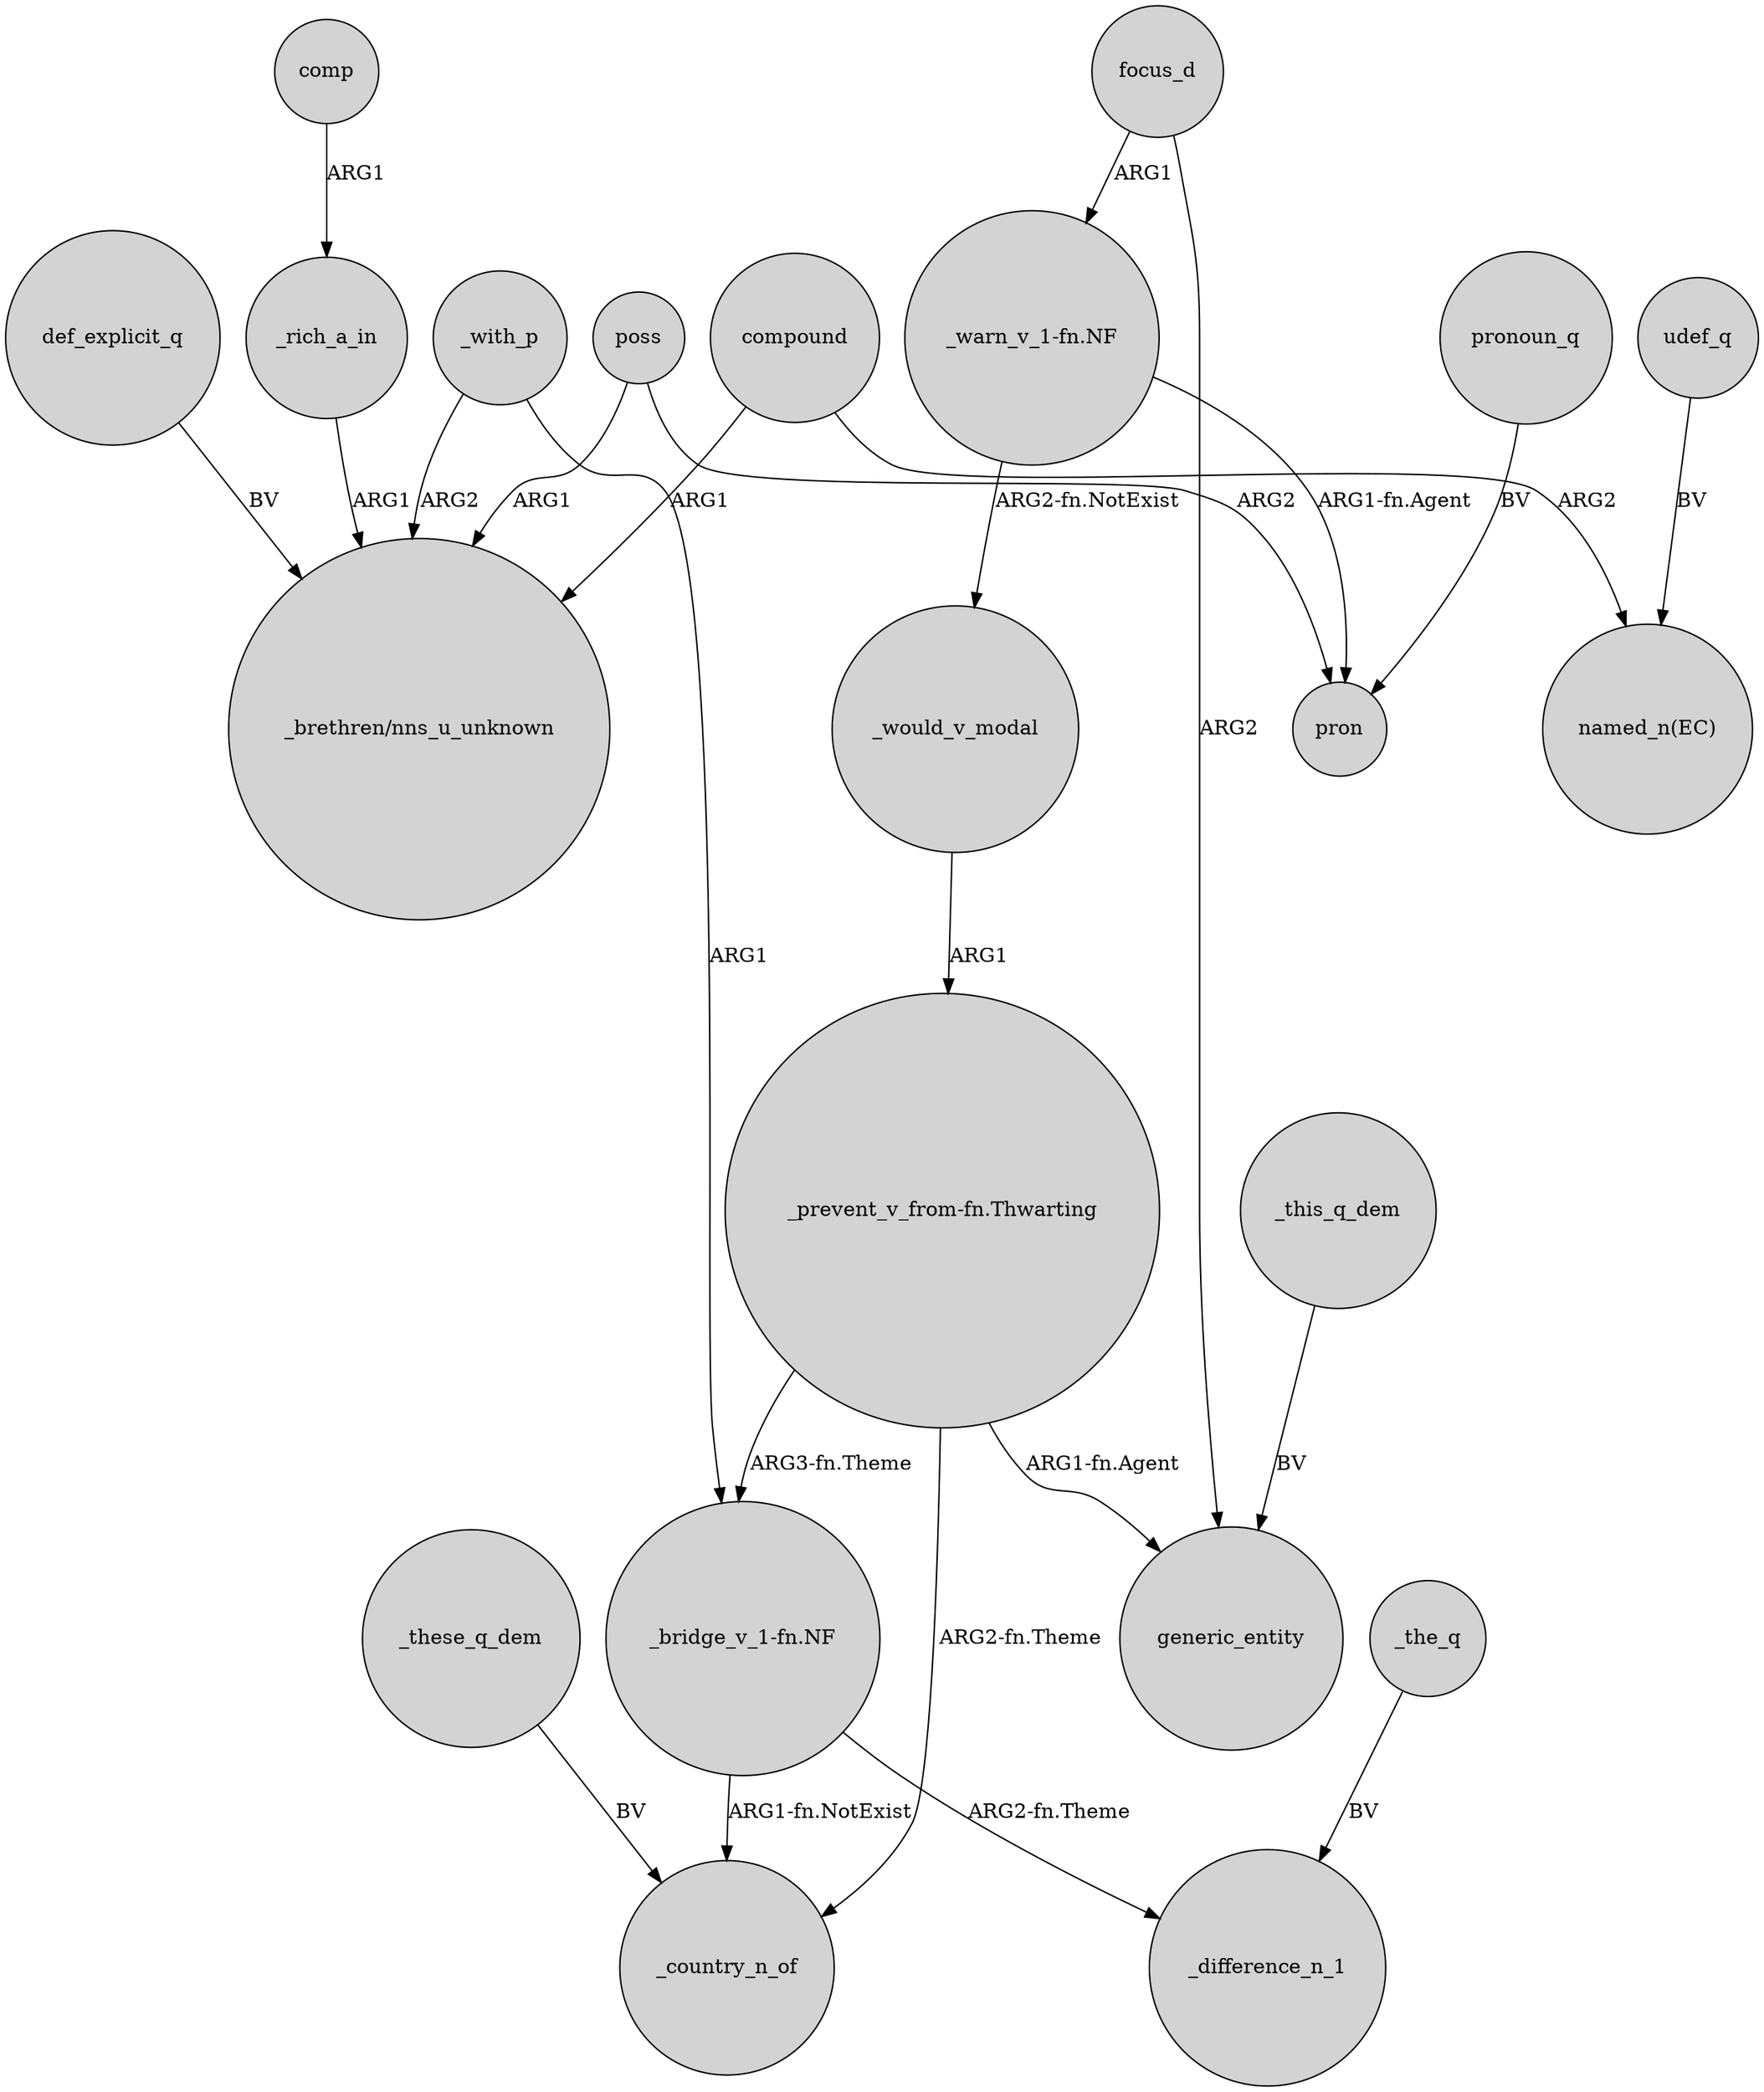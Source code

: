 digraph {
	node [shape=circle style=filled]
	def_explicit_q -> "_brethren/nns_u_unknown" [label=BV]
	_rich_a_in -> "_brethren/nns_u_unknown" [label=ARG1]
	comp -> _rich_a_in [label=ARG1]
	_with_p -> "_brethren/nns_u_unknown" [label=ARG2]
	poss -> pron [label=ARG2]
	"_warn_v_1-fn.NF" -> pron [label="ARG1-fn.Agent"]
	"_warn_v_1-fn.NF" -> _would_v_modal [label="ARG2-fn.NotExist"]
	_these_q_dem -> _country_n_of [label=BV]
	poss -> "_brethren/nns_u_unknown" [label=ARG1]
	"_bridge_v_1-fn.NF" -> _country_n_of [label="ARG1-fn.NotExist"]
	focus_d -> generic_entity [label=ARG2]
	focus_d -> "_warn_v_1-fn.NF" [label=ARG1]
	_with_p -> "_bridge_v_1-fn.NF" [label=ARG1]
	compound -> "named_n(EC)" [label=ARG2]
	pronoun_q -> pron [label=BV]
	_this_q_dem -> generic_entity [label=BV]
	_the_q -> _difference_n_1 [label=BV]
	udef_q -> "named_n(EC)" [label=BV]
	_would_v_modal -> "_prevent_v_from-fn.Thwarting" [label=ARG1]
	compound -> "_brethren/nns_u_unknown" [label=ARG1]
	"_prevent_v_from-fn.Thwarting" -> _country_n_of [label="ARG2-fn.Theme"]
	"_bridge_v_1-fn.NF" -> _difference_n_1 [label="ARG2-fn.Theme"]
	"_prevent_v_from-fn.Thwarting" -> "_bridge_v_1-fn.NF" [label="ARG3-fn.Theme"]
	"_prevent_v_from-fn.Thwarting" -> generic_entity [label="ARG1-fn.Agent"]
}
